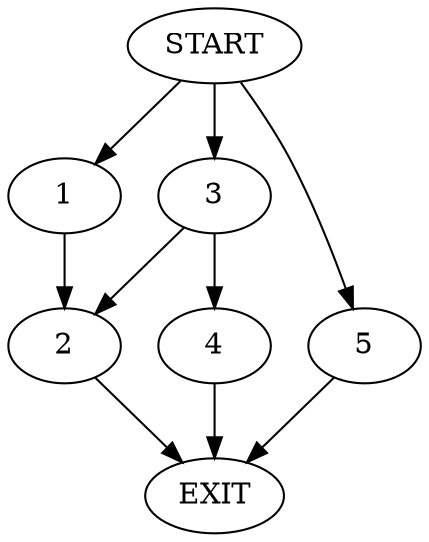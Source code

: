 digraph {
0 [label="START"]
6 [label="EXIT"]
0 -> 1
1 -> 2
2 -> 6
0 -> 3
3 -> 2
3 -> 4
4 -> 6
0 -> 5
5 -> 6
}
